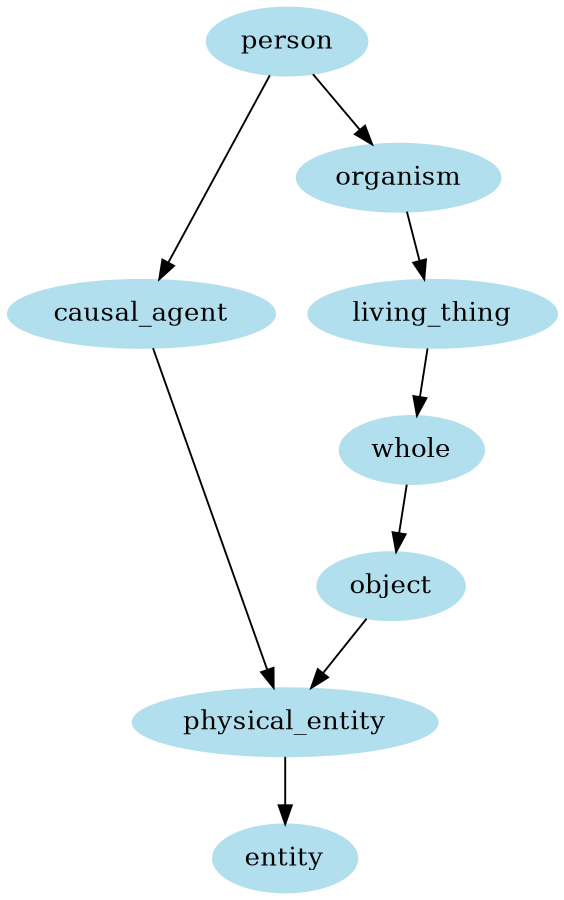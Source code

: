 digraph unix {
	node [color=lightblue2 style=filled]
	size="6,6"
	person -> causal_agent
	causal_agent -> physical_entity
	physical_entity -> entity
	person -> organism
	organism -> living_thing
	living_thing -> whole
	whole -> object
	object -> physical_entity
}
